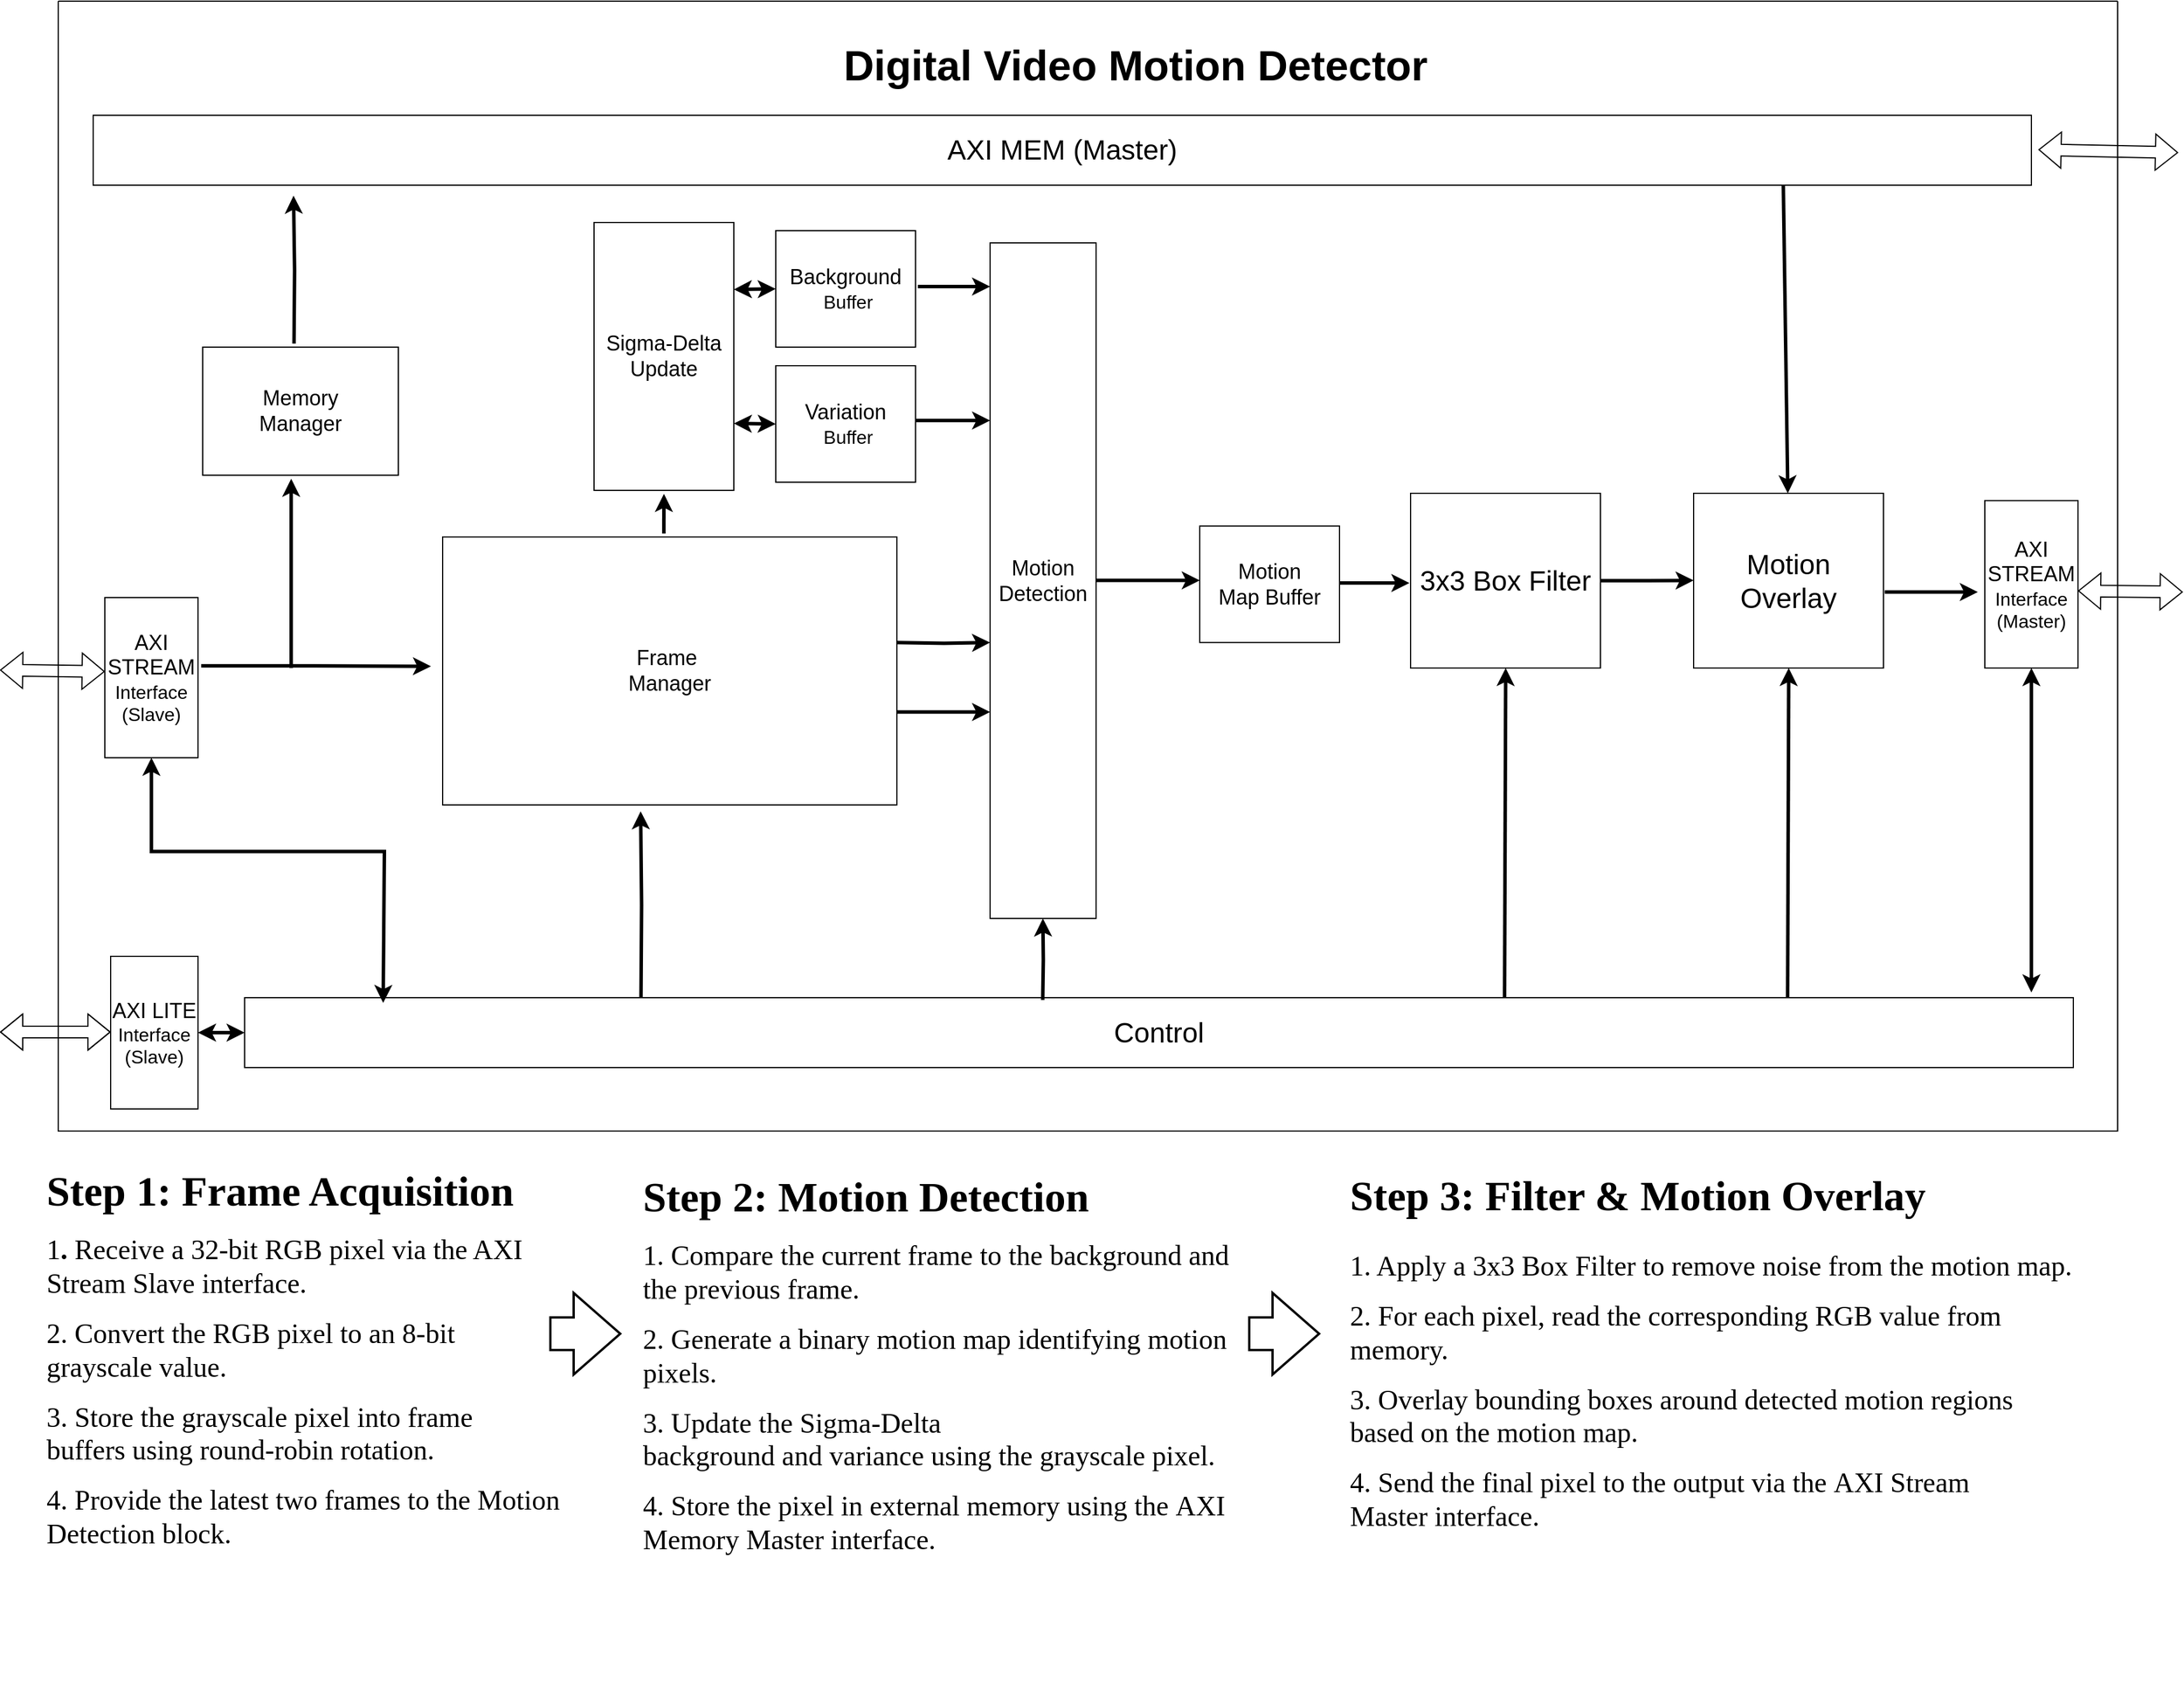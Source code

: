 <mxfile version="27.0.3">
  <diagram name="Page-1" id="8psTu5joOEkHxSPbt8DS">
    <mxGraphModel dx="2703" dy="2843" grid="1" gridSize="10" guides="1" tooltips="1" connect="1" arrows="1" fold="1" page="1" pageScale="1" pageWidth="827" pageHeight="1169" math="0" shadow="0">
      <root>
        <mxCell id="0" />
        <mxCell id="1" parent="0" />
        <mxCell id="5wcGb58u3SQSDJ49Bvyi-1" value="&lt;font style=&quot;font-size: 18px;&quot;&gt;AXI STREAM&lt;/font&gt;&lt;div&gt;&lt;font size=&quot;3&quot;&gt;Interface&lt;/font&gt;&lt;/div&gt;&lt;div&gt;&lt;font size=&quot;3&quot;&gt;(Slave)&lt;/font&gt;&lt;/div&gt;" style="rounded=0;whiteSpace=wrap;html=1;" parent="1" vertex="1">
          <mxGeometry x="160" y="62" width="80" height="137.5" as="geometry" />
        </mxCell>
        <mxCell id="5wcGb58u3SQSDJ49Bvyi-6" value="&lt;span style=&quot;font-size: 18px;&quot;&gt;Background&lt;/span&gt;&lt;br&gt;&lt;div&gt;&lt;font size=&quot;3&quot;&gt;&amp;nbsp;Buffer&lt;/font&gt;&lt;/div&gt;" style="rounded=0;whiteSpace=wrap;html=1;" parent="1" vertex="1">
          <mxGeometry x="736" y="-253" width="120" height="100" as="geometry" />
        </mxCell>
        <mxCell id="5wcGb58u3SQSDJ49Bvyi-7" value="&lt;span style=&quot;background-color: transparent; color: light-dark(rgb(0, 0, 0), rgb(255, 255, 255)); font-size: 18px;&quot;&gt;Variation&lt;/span&gt;&lt;div&gt;&lt;span style=&quot;font-size: medium; background-color: transparent; color: light-dark(rgb(0, 0, 0), rgb(255, 255, 255));&quot;&gt;&amp;nbsp;Buffer&lt;/span&gt;&lt;/div&gt;" style="rounded=0;whiteSpace=wrap;html=1;" parent="1" vertex="1">
          <mxGeometry x="736" y="-137" width="120" height="100" as="geometry" />
        </mxCell>
        <mxCell id="5wcGb58u3SQSDJ49Bvyi-8" value="&lt;font style=&quot;font-size: 24px;&quot;&gt;AXI MEM (Master)&lt;/font&gt;" style="whiteSpace=wrap;html=1;" parent="1" vertex="1">
          <mxGeometry x="150" y="-352" width="1664" height="60" as="geometry" />
        </mxCell>
        <mxCell id="5wcGb58u3SQSDJ49Bvyi-26" value="" style="edgeStyle=orthogonalEdgeStyle;rounded=0;orthogonalLoop=1;jettySize=auto;html=1;strokeWidth=3;" parent="1" edge="1">
          <mxGeometry relative="1" as="geometry">
            <mxPoint x="1100" y="47.28" as="targetPoint" />
            <mxPoint x="1010" y="47.28" as="sourcePoint" />
            <Array as="points">
              <mxPoint x="1059" y="47.28" />
            </Array>
          </mxGeometry>
        </mxCell>
        <mxCell id="5wcGb58u3SQSDJ49Bvyi-16" value="&lt;font style=&quot;font-size: 18px;&quot;&gt;Motion Detection&lt;/font&gt;" style="whiteSpace=wrap;html=1;" parent="1" vertex="1">
          <mxGeometry x="920" y="-242.5" width="91" height="580" as="geometry" />
        </mxCell>
        <mxCell id="5wcGb58u3SQSDJ49Bvyi-30" value="" style="edgeStyle=orthogonalEdgeStyle;rounded=0;orthogonalLoop=1;jettySize=auto;html=1;strokeWidth=3;" parent="1" source="5wcGb58u3SQSDJ49Bvyi-25" edge="1">
          <mxGeometry relative="1" as="geometry">
            <mxPoint x="1524" y="47.25" as="targetPoint" />
          </mxGeometry>
        </mxCell>
        <mxCell id="5wcGb58u3SQSDJ49Bvyi-25" value="&lt;font style=&quot;font-size: 24px;&quot;&gt;3x3 Box Filter&lt;/font&gt;" style="rounded=0;whiteSpace=wrap;html=1;" parent="1" vertex="1">
          <mxGeometry x="1281" y="-27.5" width="163" height="150" as="geometry" />
        </mxCell>
        <mxCell id="5wcGb58u3SQSDJ49Bvyi-29" value="" style="endArrow=classic;html=1;rounded=0;strokeWidth=3;exitX=0.872;exitY=0.996;exitDx=0;exitDy=0;exitPerimeter=0;" parent="1" source="5wcGb58u3SQSDJ49Bvyi-8" edge="1">
          <mxGeometry width="50" height="50" relative="1" as="geometry">
            <mxPoint x="1600" y="-290" as="sourcePoint" />
            <mxPoint x="1604.87" y="-27.5" as="targetPoint" />
          </mxGeometry>
        </mxCell>
        <mxCell id="5wcGb58u3SQSDJ49Bvyi-43" value="" style="shape=flexArrow;endArrow=classic;startArrow=classic;html=1;rounded=0;entryX=0;entryY=0.5;entryDx=0;entryDy=0;" parent="1" edge="1">
          <mxGeometry width="100" height="100" relative="1" as="geometry">
            <mxPoint x="70" y="124.23" as="sourcePoint" />
            <mxPoint x="160" y="125.48" as="targetPoint" />
          </mxGeometry>
        </mxCell>
        <mxCell id="5wcGb58u3SQSDJ49Bvyi-44" value="" style="shape=flexArrow;endArrow=classic;startArrow=classic;html=1;rounded=0;" parent="1" edge="1">
          <mxGeometry width="100" height="100" relative="1" as="geometry">
            <mxPoint x="70" y="435" as="sourcePoint" />
            <mxPoint x="165" y="435.02" as="targetPoint" />
            <Array as="points">
              <mxPoint x="125" y="435.02" />
            </Array>
          </mxGeometry>
        </mxCell>
        <mxCell id="5wcGb58u3SQSDJ49Bvyi-45" value="" style="shape=flexArrow;endArrow=classic;startArrow=classic;html=1;rounded=0;entryX=0;entryY=0.5;entryDx=0;entryDy=0;" parent="1" edge="1">
          <mxGeometry width="100" height="100" relative="1" as="geometry">
            <mxPoint x="1854" y="56.25" as="sourcePoint" />
            <mxPoint x="1944" y="57.25" as="targetPoint" />
          </mxGeometry>
        </mxCell>
        <mxCell id="5wcGb58u3SQSDJ49Bvyi-49" value="" style="shape=flexArrow;endArrow=classic;startArrow=classic;html=1;rounded=0;" parent="1" edge="1">
          <mxGeometry width="100" height="100" relative="1" as="geometry">
            <mxPoint x="1820" y="-322.5" as="sourcePoint" />
            <mxPoint x="1940" y="-320" as="targetPoint" />
          </mxGeometry>
        </mxCell>
        <mxCell id="82p9OovAjXmLQtIsP7t_-12" value="&lt;span style=&quot;font-size: 18px;&quot;&gt;Sigma-Delta&lt;/span&gt;&lt;div&gt;&lt;span style=&quot;font-size: 18px;&quot;&gt;Update&lt;/span&gt;&lt;/div&gt;" style="rounded=0;whiteSpace=wrap;html=1;" parent="1" vertex="1">
          <mxGeometry x="580" y="-260" width="120" height="230" as="geometry" />
        </mxCell>
        <mxCell id="82p9OovAjXmLQtIsP7t_-13" value="" style="endArrow=classic;startArrow=classic;html=1;rounded=0;exitX=1;exitY=0.75;exitDx=0;exitDy=0;entryX=0;entryY=0.5;entryDx=0;entryDy=0;strokeWidth=3;" parent="1" source="82p9OovAjXmLQtIsP7t_-12" target="5wcGb58u3SQSDJ49Bvyi-7" edge="1">
          <mxGeometry width="50" height="50" relative="1" as="geometry">
            <mxPoint x="696" y="60" as="sourcePoint" />
            <mxPoint x="731" y="60" as="targetPoint" />
          </mxGeometry>
        </mxCell>
        <mxCell id="82p9OovAjXmLQtIsP7t_-14" value="" style="endArrow=classic;startArrow=classic;html=1;rounded=0;exitX=1;exitY=0.25;exitDx=0;exitDy=0;entryX=0;entryY=0.5;entryDx=0;entryDy=0;strokeWidth=3;" parent="1" source="82p9OovAjXmLQtIsP7t_-12" target="5wcGb58u3SQSDJ49Bvyi-6" edge="1">
          <mxGeometry width="50" height="50" relative="1" as="geometry">
            <mxPoint x="706" y="120" as="sourcePoint" />
            <mxPoint x="741" y="120" as="targetPoint" />
          </mxGeometry>
        </mxCell>
        <mxCell id="82p9OovAjXmLQtIsP7t_-16" value="" style="edgeStyle=orthogonalEdgeStyle;rounded=0;orthogonalLoop=1;jettySize=auto;html=1;strokeWidth=3;" parent="1" edge="1">
          <mxGeometry relative="1" as="geometry">
            <mxPoint x="920" y="-205" as="targetPoint" />
            <mxPoint x="858" y="-205" as="sourcePoint" />
          </mxGeometry>
        </mxCell>
        <mxCell id="82p9OovAjXmLQtIsP7t_-17" value="" style="edgeStyle=orthogonalEdgeStyle;rounded=0;orthogonalLoop=1;jettySize=auto;html=1;strokeWidth=3;" parent="1" edge="1">
          <mxGeometry relative="1" as="geometry">
            <mxPoint x="920" y="-90" as="targetPoint" />
            <mxPoint x="856" y="-90" as="sourcePoint" />
          </mxGeometry>
        </mxCell>
        <mxCell id="82p9OovAjXmLQtIsP7t_-18" value="&lt;font style=&quot;font-size: 24px;&quot;&gt;Motion Overlay&lt;/font&gt;" style="rounded=0;whiteSpace=wrap;html=1;" parent="1" vertex="1">
          <mxGeometry x="1524" y="-27.5" width="163" height="150" as="geometry" />
        </mxCell>
        <mxCell id="5wcGb58u3SQSDJ49Bvyi-28" value="&lt;font style=&quot;font-size: 18px;&quot;&gt;AXI STREAM&lt;/font&gt;&lt;div&gt;&lt;font size=&quot;3&quot;&gt;Interface&lt;/font&gt;&lt;/div&gt;&lt;div&gt;&lt;font size=&quot;3&quot;&gt;(Master)&lt;/font&gt;&lt;/div&gt;" style="rounded=0;whiteSpace=wrap;html=1;" parent="1" vertex="1">
          <mxGeometry x="1774" y="-21.25" width="80" height="143.75" as="geometry" />
        </mxCell>
        <mxCell id="82p9OovAjXmLQtIsP7t_-20" value="" style="edgeStyle=orthogonalEdgeStyle;rounded=0;orthogonalLoop=1;jettySize=auto;html=1;strokeWidth=3;" parent="1" edge="1">
          <mxGeometry relative="1" as="geometry">
            <mxPoint x="1688" y="57.25" as="sourcePoint" />
            <mxPoint x="1768" y="57.25" as="targetPoint" />
          </mxGeometry>
        </mxCell>
        <mxCell id="1Rf1SUsvrOOBmwsHc8l4-15" value="" style="swimlane;startSize=0;" parent="1" vertex="1">
          <mxGeometry x="120" y="-450" width="1768" height="970" as="geometry" />
        </mxCell>
        <mxCell id="1Rf1SUsvrOOBmwsHc8l4-16" value="&lt;font style=&quot;font-size: 36px;&quot;&gt;&lt;b&gt;Digital Video Motion Detector&lt;/b&gt;&lt;/font&gt;" style="text;html=1;align=center;verticalAlign=middle;whiteSpace=wrap;rounded=0;" parent="1Rf1SUsvrOOBmwsHc8l4-15" vertex="1">
          <mxGeometry x="660" y="40" width="530" height="30" as="geometry" />
        </mxCell>
        <mxCell id="1Rf1SUsvrOOBmwsHc8l4-17" value="&lt;font style=&quot;font-size: 18px;&quot;&gt;AXI LITE&lt;/font&gt;&lt;div&gt;&lt;font size=&quot;3&quot;&gt;Interface&lt;/font&gt;&lt;/div&gt;&lt;div&gt;&lt;font size=&quot;3&quot;&gt;(Slave)&lt;/font&gt;&lt;/div&gt;" style="whiteSpace=wrap;html=1;" parent="1" vertex="1">
          <mxGeometry x="165" y="370" width="75" height="131" as="geometry" />
        </mxCell>
        <mxCell id="1Rf1SUsvrOOBmwsHc8l4-18" value="&lt;font style=&quot;font-size: 24px;&quot;&gt;Control&lt;/font&gt;" style="rounded=0;whiteSpace=wrap;html=1;" parent="1" vertex="1">
          <mxGeometry x="280" y="405.5" width="1570" height="60" as="geometry" />
        </mxCell>
        <mxCell id="1Rf1SUsvrOOBmwsHc8l4-19" value="" style="endArrow=classic;startArrow=classic;html=1;rounded=0;exitX=1;exitY=0.5;exitDx=0;exitDy=0;entryX=0;entryY=0.5;entryDx=0;entryDy=0;strokeWidth=3;" parent="1" source="1Rf1SUsvrOOBmwsHc8l4-17" target="1Rf1SUsvrOOBmwsHc8l4-18" edge="1">
          <mxGeometry width="50" height="50" relative="1" as="geometry">
            <mxPoint x="354" y="125.5" as="sourcePoint" />
            <mxPoint x="404" y="75.5" as="targetPoint" />
          </mxGeometry>
        </mxCell>
        <mxCell id="NFXl4zrB0YOdTl866a_t-1" value="" style="edgeStyle=orthogonalEdgeStyle;rounded=0;orthogonalLoop=1;jettySize=auto;html=1;strokeWidth=3;" parent="1" edge="1">
          <mxGeometry relative="1" as="geometry">
            <mxPoint x="1220" y="49.5" as="sourcePoint" />
            <mxPoint x="1280" y="49.5" as="targetPoint" />
          </mxGeometry>
        </mxCell>
        <mxCell id="NFXl4zrB0YOdTl866a_t-2" value="&lt;span style=&quot;font-size: 18px;&quot;&gt;Motion&lt;/span&gt;&lt;div&gt;&lt;span style=&quot;font-size: 18px;&quot;&gt;Map Buffer&lt;/span&gt;&lt;/div&gt;" style="rounded=0;whiteSpace=wrap;html=1;" parent="1" vertex="1">
          <mxGeometry x="1100" y="0.62" width="120" height="100" as="geometry" />
        </mxCell>
        <mxCell id="YUo0tV-gyAyulcyTNa2H-4" value="" style="edgeStyle=orthogonalEdgeStyle;rounded=0;orthogonalLoop=1;jettySize=auto;html=1;strokeWidth=3;" parent="1" edge="1">
          <mxGeometry relative="1" as="geometry">
            <mxPoint x="920" y="160.25" as="targetPoint" />
            <mxPoint x="840" y="160.3" as="sourcePoint" />
          </mxGeometry>
        </mxCell>
        <mxCell id="YUo0tV-gyAyulcyTNa2H-6" value="" style="edgeStyle=orthogonalEdgeStyle;rounded=0;orthogonalLoop=1;jettySize=auto;html=1;strokeWidth=3;entryX=1;entryY=0.5;entryDx=0;entryDy=0;" parent="1" edge="1">
          <mxGeometry relative="1" as="geometry">
            <mxPoint x="620" y="245.5" as="targetPoint" />
            <mxPoint x="620.3" y="405.5" as="sourcePoint" />
          </mxGeometry>
        </mxCell>
        <mxCell id="YUo0tV-gyAyulcyTNa2H-10" value="" style="endArrow=classic;html=1;rounded=0;strokeWidth=3;entryX=0.5;entryY=1;entryDx=0;entryDy=0;exitX=0.978;exitY=0.007;exitDx=0;exitDy=0;exitPerimeter=0;" parent="1" edge="1">
          <mxGeometry width="50" height="50" relative="1" as="geometry">
            <mxPoint x="1604.67" y="405.5" as="sourcePoint" />
            <mxPoint x="1605.67" y="122.5" as="targetPoint" />
          </mxGeometry>
        </mxCell>
        <mxCell id="YUo0tV-gyAyulcyTNa2H-11" value="" style="endArrow=classic;html=1;rounded=0;strokeWidth=3;entryX=0.5;entryY=1;entryDx=0;entryDy=0;exitX=0.978;exitY=0.007;exitDx=0;exitDy=0;exitPerimeter=0;" parent="1" edge="1">
          <mxGeometry width="50" height="50" relative="1" as="geometry">
            <mxPoint x="1361.67" y="405.5" as="sourcePoint" />
            <mxPoint x="1362.67" y="122.5" as="targetPoint" />
          </mxGeometry>
        </mxCell>
        <mxCell id="YUo0tV-gyAyulcyTNa2H-13" value="" style="edgeStyle=orthogonalEdgeStyle;rounded=0;orthogonalLoop=1;jettySize=auto;html=1;strokeWidth=3;" parent="1" edge="1">
          <mxGeometry relative="1" as="geometry">
            <mxPoint x="965.32" y="337.5" as="targetPoint" />
            <mxPoint x="965.2" y="407.5" as="sourcePoint" />
          </mxGeometry>
        </mxCell>
        <mxCell id="YUo0tV-gyAyulcyTNa2H-15" value="" style="endArrow=classic;startArrow=classic;html=1;rounded=0;exitX=0.5;exitY=1;exitDx=0;exitDy=0;strokeWidth=3;" parent="1" source="5wcGb58u3SQSDJ49Bvyi-28" edge="1">
          <mxGeometry width="50" height="50" relative="1" as="geometry">
            <mxPoint x="620" y="700" as="sourcePoint" />
            <mxPoint x="1814" y="401" as="targetPoint" />
          </mxGeometry>
        </mxCell>
        <mxCell id="YUo0tV-gyAyulcyTNa2H-16" value="" style="endArrow=classic;startArrow=classic;html=1;rounded=0;exitX=0.5;exitY=1;exitDx=0;exitDy=0;strokeWidth=3;entryX=0.057;entryY=0.076;entryDx=0;entryDy=0;entryPerimeter=0;" parent="1" edge="1">
          <mxGeometry width="50" height="50" relative="1" as="geometry">
            <mxPoint x="200" y="199.5" as="sourcePoint" />
            <mxPoint x="398.962" y="410.06" as="targetPoint" />
            <Array as="points">
              <mxPoint x="200" y="280" />
              <mxPoint x="400" y="280" />
            </Array>
          </mxGeometry>
        </mxCell>
        <mxCell id="KWNy_G2wFi_E8i1F_-4x-1" value="&lt;span style=&quot;font-size: 18px;&quot;&gt;Frame&amp;nbsp;&lt;/span&gt;&lt;div&gt;&lt;span style=&quot;font-size: 18px;&quot;&gt;Manager&lt;/span&gt;&lt;/div&gt;" style="rounded=0;whiteSpace=wrap;html=1;" parent="1" vertex="1">
          <mxGeometry x="450" y="10" width="390" height="230" as="geometry" />
        </mxCell>
        <mxCell id="KWNy_G2wFi_E8i1F_-4x-2" value="" style="edgeStyle=orthogonalEdgeStyle;rounded=0;orthogonalLoop=1;jettySize=auto;html=1;strokeWidth=3;" parent="1" edge="1">
          <mxGeometry relative="1" as="geometry">
            <mxPoint x="920" y="100.62" as="targetPoint" />
            <mxPoint x="840" y="100.67" as="sourcePoint" />
          </mxGeometry>
        </mxCell>
        <mxCell id="Wih975mYUc9LBkL0XSU5-4" value="&lt;h3 class=&quot;&quot; data-end=&quot;190&quot; data-start=&quot;157&quot;&gt;&lt;strong data-end=&quot;190&quot; data-start=&quot;161&quot;&gt;&lt;font face=&quot;Times New Roman&quot; style=&quot;font-size: 36px;&quot;&gt;Step 1: Frame Acquisition&lt;/font&gt;&lt;/strong&gt;&lt;/h3&gt;&lt;h3 class=&quot;&quot; data-end=&quot;190&quot; data-start=&quot;157&quot;&gt;&lt;font face=&quot;Times New Roman&quot; style=&quot;font-size: 24px;&quot;&gt;&lt;span style=&quot;font-weight: normal;&quot; data-end=&quot;190&quot; data-start=&quot;161&quot;&gt;1&lt;/span&gt;&lt;strong style=&quot;&quot; data-end=&quot;190&quot; data-start=&quot;161&quot;&gt;.&amp;nbsp;&lt;/strong&gt;&lt;span style=&quot;background-color: transparent; color: light-dark(rgb(0, 0, 0), rgb(255, 255, 255)); font-weight: normal;&quot;&gt;Receive a 32-bit RGB pixel via the &lt;/span&gt;&lt;span style=&quot;background-color: transparent; color: light-dark(rgb(0, 0, 0), rgb(255, 255, 255)); font-weight: normal;&quot; data-end=&quot;248&quot; data-start=&quot;228&quot;&gt;AXI Stream Slave&lt;/span&gt;&lt;span style=&quot;background-color: transparent; color: light-dark(rgb(0, 0, 0), rgb(255, 255, 255)); font-weight: normal;&quot;&gt; interface.&lt;/span&gt;&lt;/font&gt;&lt;/h3&gt;&lt;h3 class=&quot;&quot; data-end=&quot;190&quot; data-start=&quot;157&quot;&gt;&lt;font style=&quot;background-color: transparent; color: light-dark(rgb(0, 0, 0), rgb(255, 255, 255)); font-size: 12px; font-weight: normal;&quot; face=&quot;Times New Roman&quot;&gt;&lt;span style=&quot;font-size: 24px;&quot;&gt;2.&amp;nbsp;&lt;/span&gt;&lt;/font&gt;&lt;span style=&quot;background-color: transparent; color: light-dark(rgb(0, 0, 0), rgb(255, 255, 255)); font-weight: normal; font-size: 24px; font-family: &amp;quot;Times New Roman&amp;quot;;&quot;&gt;Convert the RGB pixel to an 8-bit grayscale value.&lt;/span&gt;&lt;/h3&gt;&lt;div&gt;&lt;h3 class=&quot;&quot; data-end=&quot;377&quot; data-start=&quot;348&quot;&gt;&lt;font style=&quot;font-size: 24px;&quot; face=&quot;Times New Roman&quot;&gt;&lt;span style=&quot;background-color: transparent; color: light-dark(rgb(0, 0, 0), rgb(255, 255, 255)); font-weight: normal;&quot;&gt;3. Store the grayscale pixel into&amp;nbsp;&lt;/span&gt;&lt;span style=&quot;background-color: transparent; color: light-dark(rgb(0, 0, 0), rgb(255, 255, 255)); font-weight: normal;&quot; data-end=&quot;569&quot; data-start=&quot;552&quot;&gt;frame buffers&lt;/span&gt;&lt;span style=&quot;background-color: transparent; color: light-dark(rgb(0, 0, 0), rgb(255, 255, 255)); font-weight: normal;&quot;&gt;&amp;nbsp;using round-robin rotation.&lt;/span&gt;&lt;/font&gt;&lt;/h3&gt;&lt;/div&gt;&lt;div&gt;&lt;h3 class=&quot;&quot; data-end=&quot;377&quot; data-start=&quot;348&quot;&gt;&lt;font style=&quot;font-size: 24px;&quot; face=&quot;Times New Roman&quot;&gt;&lt;span style=&quot;background-color: transparent; color: light-dark(rgb(0, 0, 0), rgb(255, 255, 255)); font-weight: normal;&quot;&gt;4. Provide the latest two frames to the&amp;nbsp;&lt;/span&gt;&lt;span style=&quot;background-color: transparent; color: light-dark(rgb(0, 0, 0), rgb(255, 255, 255)); font-weight: normal;&quot; data-end=&quot;659&quot; data-start=&quot;639&quot;&gt;Motion Detection&lt;/span&gt;&lt;span style=&quot;background-color: transparent; color: light-dark(rgb(0, 0, 0), rgb(255, 255, 255)); font-weight: normal;&quot;&gt;&amp;nbsp;block.&lt;/span&gt;&lt;/font&gt;&lt;/h3&gt;&lt;/div&gt;&lt;div&gt;&lt;font style=&quot;font-size: 24px;&quot; face=&quot;Times New Roman&quot;&gt;&lt;span style=&quot;background-color: transparent; color: light-dark(rgb(0, 0, 0), rgb(255, 255, 255)); font-weight: normal;&quot;&gt;&lt;br&gt;&lt;/span&gt;&lt;/font&gt;&lt;/div&gt;" style="text;html=1;whiteSpace=wrap;overflow=hidden;rounded=0;" parent="1" vertex="1">
          <mxGeometry x="107.5" y="530" width="446" height="440" as="geometry" />
        </mxCell>
        <mxCell id="Wih975mYUc9LBkL0XSU5-5" value="&lt;h3 class=&quot;&quot; data-end=&quot;705&quot; data-start=&quot;673&quot;&gt;&lt;strong data-end=&quot;705&quot; data-start=&quot;677&quot;&gt;&lt;font style=&quot;font-size: 36px;&quot; face=&quot;Times New Roman&quot;&gt;Step 2: Motion Detection&lt;/font&gt;&lt;/strong&gt;&lt;/h3&gt;&lt;h3 class=&quot;&quot; data-end=&quot;705&quot; data-start=&quot;673&quot;&gt;&lt;font style=&quot;font-size: 24px;&quot; face=&quot;Times New Roman&quot;&gt;&lt;span style=&quot;background-color: transparent; color: light-dark(rgb(0, 0, 0), rgb(255, 255, 255));&quot;&gt;&lt;span style=&quot;font-weight: normal;&quot;&gt;1.&lt;/span&gt;&amp;nbsp;&lt;/span&gt;&lt;span style=&quot;background-color: transparent; color: light-dark(rgb(0, 0, 0), rgb(255, 255, 255)); font-weight: normal;&quot;&gt;Compare the current frame to the background and the previous frame.&lt;/span&gt;&lt;/font&gt;&lt;/h3&gt;&lt;h3 class=&quot;&quot; data-end=&quot;705&quot; data-start=&quot;673&quot;&gt;&lt;font style=&quot;font-size: 24px;&quot; face=&quot;Times New Roman&quot;&gt;&lt;span style=&quot;background-color: transparent; color: light-dark(rgb(0, 0, 0), rgb(255, 255, 255)); font-weight: normal;&quot;&gt;2. Generate a binary&amp;nbsp;&lt;/span&gt;&lt;span style=&quot;background-color: transparent; color: light-dark(rgb(0, 0, 0), rgb(255, 255, 255)); font-weight: normal;&quot; data-end=&quot;812&quot; data-start=&quot;798&quot;&gt;motion map&lt;/span&gt;&lt;span style=&quot;background-color: transparent; color: light-dark(rgb(0, 0, 0), rgb(255, 255, 255)); font-weight: normal;&quot;&gt;&amp;nbsp;identifying motion pixels.&lt;/span&gt;&lt;/font&gt;&lt;/h3&gt;&lt;h3 class=&quot;&quot; data-end=&quot;377&quot; data-start=&quot;348&quot;&gt;&lt;font style=&quot;font-size: 24px;&quot; face=&quot;Times New Roman&quot;&gt;&lt;span style=&quot;background-color: transparent; color: light-dark(rgb(0, 0, 0), rgb(255, 255, 255)); font-weight: normal;&quot;&gt;3. Update the&amp;nbsp;&lt;/span&gt;&lt;span style=&quot;font-weight: normal;&quot;&gt;&lt;span style=&quot;background-color: transparent; color: light-dark(rgb(0, 0, 0), rgb(255, 255, 255));&quot; data-end=&quot;472&quot; data-start=&quot;446&quot;&gt;Sigma-Delta background&lt;/span&gt;&lt;span style=&quot;background-color: transparent; color: light-dark(rgb(0, 0, 0), rgb(255, 255, 255));&quot;&gt;&amp;nbsp;&lt;/span&gt;&lt;/span&gt;&lt;span style=&quot;background-color: transparent; color: light-dark(rgb(0, 0, 0), rgb(255, 255, 255)); font-weight: normal;&quot;&gt;and&amp;nbsp;&lt;/span&gt;&lt;span style=&quot;background-color: transparent; color: light-dark(rgb(0, 0, 0), rgb(255, 255, 255)); font-weight: normal;&quot; data-end=&quot;489&quot; data-start=&quot;477&quot;&gt;variance&lt;/span&gt;&lt;span style=&quot;background-color: transparent; color: light-dark(rgb(0, 0, 0), rgb(255, 255, 255)); font-weight: normal;&quot;&gt;&amp;nbsp;using the grayscale pixel.&lt;/span&gt;&lt;/font&gt;&lt;/h3&gt;&lt;div&gt;&lt;font face=&quot;Times New Roman&quot;&gt;&lt;span style=&quot;font-size: 24px;&quot;&gt;4.&amp;nbsp;&lt;/span&gt;&lt;/font&gt;&lt;span style=&quot;font-size: 24px; font-family: &amp;quot;Times New Roman&amp;quot;; background-color: transparent; color: light-dark(rgb(0, 0, 0), rgb(255, 255, 255));&quot;&gt;Store the pixel in external memory using the&amp;nbsp;&lt;/span&gt;&lt;span style=&quot;font-size: 24px; font-family: &amp;quot;Times New Roman&amp;quot;; background-color: transparent; color: light-dark(rgb(0, 0, 0), rgb(255, 255, 255));&quot; data-end=&quot;330&quot; data-start=&quot;309&quot;&gt;AXI Memory Master&lt;/span&gt;&lt;span style=&quot;font-size: 24px; font-family: &amp;quot;Times New Roman&amp;quot;; background-color: transparent; color: light-dark(rgb(0, 0, 0), rgb(255, 255, 255));&quot;&gt;&amp;nbsp;interface.&lt;/span&gt;&lt;/div&gt;&lt;h3 class=&quot;&quot; data-end=&quot;377&quot; data-start=&quot;348&quot;&gt;&lt;div&gt;&lt;/div&gt;&lt;/h3&gt;&lt;h1 style=&quot;margin-top: 0px;&quot;&gt;&lt;ul data-end=&quot;907&quot; data-start=&quot;706&quot;&gt;&lt;br&gt;&lt;/ul&gt;&lt;/h1&gt;" style="text;html=1;whiteSpace=wrap;overflow=hidden;rounded=0;" parent="1" vertex="1">
          <mxGeometry x="620" y="535" width="508" height="460" as="geometry" />
        </mxCell>
        <mxCell id="Wih975mYUc9LBkL0XSU5-8" value="" style="verticalLabelPosition=bottom;verticalAlign=top;html=1;strokeWidth=2;shape=mxgraph.arrows2.arrow;dy=0.6;dx=40;notch=0;" parent="1" vertex="1">
          <mxGeometry x="542.5" y="659" width="60" height="70" as="geometry" />
        </mxCell>
        <mxCell id="Wih975mYUc9LBkL0XSU5-10" value="&lt;h3 class=&quot;&quot; data-end=&quot;377&quot; data-start=&quot;348&quot;&gt;&lt;strong data-end=&quot;377&quot; data-start=&quot;352&quot;&gt;&lt;font style=&quot;font-size: 36px;&quot; face=&quot;Times New Roman&quot;&gt;Step 3: Filter &amp;amp;&amp;nbsp;&lt;/font&gt;&lt;/strong&gt;&lt;strong style=&quot;background-color: transparent; color: light-dark(rgb(0, 0, 0), rgb(255, 255, 255)); font-size: 12px;&quot; data-end=&quot;953&quot; data-start=&quot;918&quot;&gt;&lt;font style=&quot;font-size: 36px;&quot; face=&quot;Times New Roman&quot;&gt;Motion Overlay&amp;nbsp;&lt;/font&gt;&lt;/strong&gt;&lt;/h3&gt;&lt;h1 style=&quot;margin-top: 0px;&quot;&gt;&lt;ul data-end=&quot;907&quot; data-start=&quot;706&quot;&gt;&lt;/ul&gt;&lt;/h1&gt;&lt;h3 class=&quot;&quot; data-end=&quot;377&quot; data-start=&quot;348&quot;&gt;&lt;span style=&quot;font-size: 24px; font-family: &amp;quot;Times New Roman&amp;quot;; background-color: transparent; color: light-dark(rgb(0, 0, 0), rgb(255, 255, 255)); font-weight: normal;&quot;&gt;1. Apply a&amp;nbsp;&lt;/span&gt;&lt;span style=&quot;font-size: 24px; font-family: &amp;quot;Times New Roman&amp;quot;; background-color: transparent; color: light-dark(rgb(0, 0, 0), rgb(255, 255, 255)); font-weight: normal;&quot; data-end=&quot;870&quot; data-start=&quot;852&quot;&gt;3x3 Box Filter&lt;/span&gt;&lt;span style=&quot;font-size: 24px; font-family: &amp;quot;Times New Roman&amp;quot;; background-color: transparent; color: light-dark(rgb(0, 0, 0), rgb(255, 255, 255)); font-weight: normal;&quot;&gt;&amp;nbsp;to remove noise from the motion map.&lt;/span&gt;&lt;/h3&gt;&lt;div&gt;&lt;h3 class=&quot;&quot; data-end=&quot;953&quot; data-start=&quot;914&quot;&gt;&lt;font style=&quot;font-size: 24px;&quot; face=&quot;Times New Roman&quot;&gt;&lt;span style=&quot;background-color: transparent; color: light-dark(rgb(0, 0, 0), rgb(255, 255, 255));&quot;&gt;&lt;span style=&quot;font-weight: normal;&quot;&gt;2.&lt;/span&gt;&amp;nbsp;&lt;/span&gt;&lt;span style=&quot;background-color: transparent; color: light-dark(rgb(0, 0, 0), rgb(255, 255, 255)); font-weight: normal;&quot;&gt;For each pixel, read the corresponding RGB value from memory.&lt;/span&gt;&lt;/font&gt;&lt;/h3&gt;&lt;h3 class=&quot;&quot; data-end=&quot;953&quot; data-start=&quot;914&quot;&gt;&lt;font style=&quot;font-size: 24px;&quot; face=&quot;Times New Roman&quot;&gt;&lt;span style=&quot;background-color: transparent; color: light-dark(rgb(0, 0, 0), rgb(255, 255, 255)); font-weight: normal;&quot;&gt;3. Overlay&amp;nbsp;&lt;/span&gt;&lt;span style=&quot;font-weight: normal;&quot;&gt;&lt;span style=&quot;background-color: transparent; color: light-dark(rgb(0, 0, 0), rgb(255, 255, 255));&quot; data-end=&quot;1048&quot; data-start=&quot;1030&quot;&gt;bounding boxes&lt;/span&gt;&lt;span style=&quot;background-color: transparent; color: light-dark(rgb(0, 0, 0), rgb(255, 255, 255));&quot;&gt;&amp;nbsp;&lt;/span&gt;&lt;/span&gt;&lt;span style=&quot;background-color: transparent; color: light-dark(rgb(0, 0, 0), rgb(255, 255, 255)); font-weight: normal;&quot;&gt;around detected motion regions based on the motion map.&lt;/span&gt;&lt;/font&gt;&lt;/h3&gt;&lt;h3 class=&quot;&quot; data-end=&quot;953&quot; data-start=&quot;914&quot;&gt;&lt;font style=&quot;font-size: 24px;&quot; face=&quot;Times New Roman&quot;&gt;&lt;span style=&quot;background-color: transparent; color: light-dark(rgb(0, 0, 0), rgb(255, 255, 255)); font-weight: normal;&quot;&gt;4. Send the final pixel to the output via the&amp;nbsp;&lt;/span&gt;&lt;span style=&quot;background-color: transparent; color: light-dark(rgb(0, 0, 0), rgb(255, 255, 255)); font-weight: normal;&quot; data-end=&quot;1173&quot; data-start=&quot;1152&quot;&gt;AXI Stream Master&lt;/span&gt;&lt;span style=&quot;background-color: transparent; color: light-dark(rgb(0, 0, 0), rgb(255, 255, 255)); font-weight: normal;&quot;&gt;&amp;nbsp;interface.&lt;/span&gt;&lt;/font&gt;&lt;/h3&gt;&lt;/div&gt;" style="text;html=1;whiteSpace=wrap;overflow=hidden;rounded=0;" parent="1" vertex="1">
          <mxGeometry x="1226.5" y="534" width="630" height="420" as="geometry" />
        </mxCell>
        <mxCell id="Wih975mYUc9LBkL0XSU5-12" value="" style="verticalLabelPosition=bottom;verticalAlign=top;html=1;strokeWidth=2;shape=mxgraph.arrows2.arrow;dy=0.6;dx=40;notch=0;" parent="1" vertex="1">
          <mxGeometry x="1142.5" y="659" width="60" height="70" as="geometry" />
        </mxCell>
        <mxCell id="dtxXoNMcvbrdOsO5oj5G-2" value="" style="edgeStyle=orthogonalEdgeStyle;rounded=0;orthogonalLoop=1;jettySize=auto;html=1;strokeWidth=3;exitX=1.034;exitY=0.426;exitDx=0;exitDy=0;exitPerimeter=0;" parent="1" source="5wcGb58u3SQSDJ49Bvyi-1" edge="1">
          <mxGeometry relative="1" as="geometry">
            <mxPoint x="440" y="121" as="targetPoint" />
            <mxPoint x="340" y="130" as="sourcePoint" />
          </mxGeometry>
        </mxCell>
        <mxCell id="dtxXoNMcvbrdOsO5oj5G-4" value="" style="edgeStyle=orthogonalEdgeStyle;rounded=0;orthogonalLoop=1;jettySize=auto;html=1;strokeWidth=3;" parent="1" edge="1">
          <mxGeometry relative="1" as="geometry">
            <mxPoint x="320" y="-40" as="targetPoint" />
            <mxPoint x="320" y="122.5" as="sourcePoint" />
          </mxGeometry>
        </mxCell>
        <mxCell id="dtxXoNMcvbrdOsO5oj5G-5" value="&lt;span style=&quot;font-size: 18px;&quot;&gt;Memory&lt;/span&gt;&lt;br&gt;&lt;div&gt;&lt;span style=&quot;font-size: 18px;&quot;&gt;Manager&lt;/span&gt;&lt;/div&gt;" style="rounded=0;whiteSpace=wrap;html=1;" parent="1" vertex="1">
          <mxGeometry x="244" y="-153" width="168" height="110" as="geometry" />
        </mxCell>
        <mxCell id="dtxXoNMcvbrdOsO5oj5G-6" value="" style="edgeStyle=orthogonalEdgeStyle;rounded=0;orthogonalLoop=1;jettySize=auto;html=1;strokeWidth=3;" parent="1" edge="1">
          <mxGeometry relative="1" as="geometry">
            <mxPoint x="322" y="-283" as="targetPoint" />
            <mxPoint x="322.41" y="-156" as="sourcePoint" />
          </mxGeometry>
        </mxCell>
        <mxCell id="dtxXoNMcvbrdOsO5oj5G-9" value="" style="edgeStyle=orthogonalEdgeStyle;rounded=0;orthogonalLoop=1;jettySize=auto;html=1;strokeWidth=3;exitX=0.487;exitY=0;exitDx=0;exitDy=0;exitPerimeter=0;" parent="1" edge="1">
          <mxGeometry relative="1" as="geometry">
            <mxPoint x="640" y="-27" as="targetPoint" />
            <mxPoint x="639.93" y="7" as="sourcePoint" />
          </mxGeometry>
        </mxCell>
      </root>
    </mxGraphModel>
  </diagram>
</mxfile>
